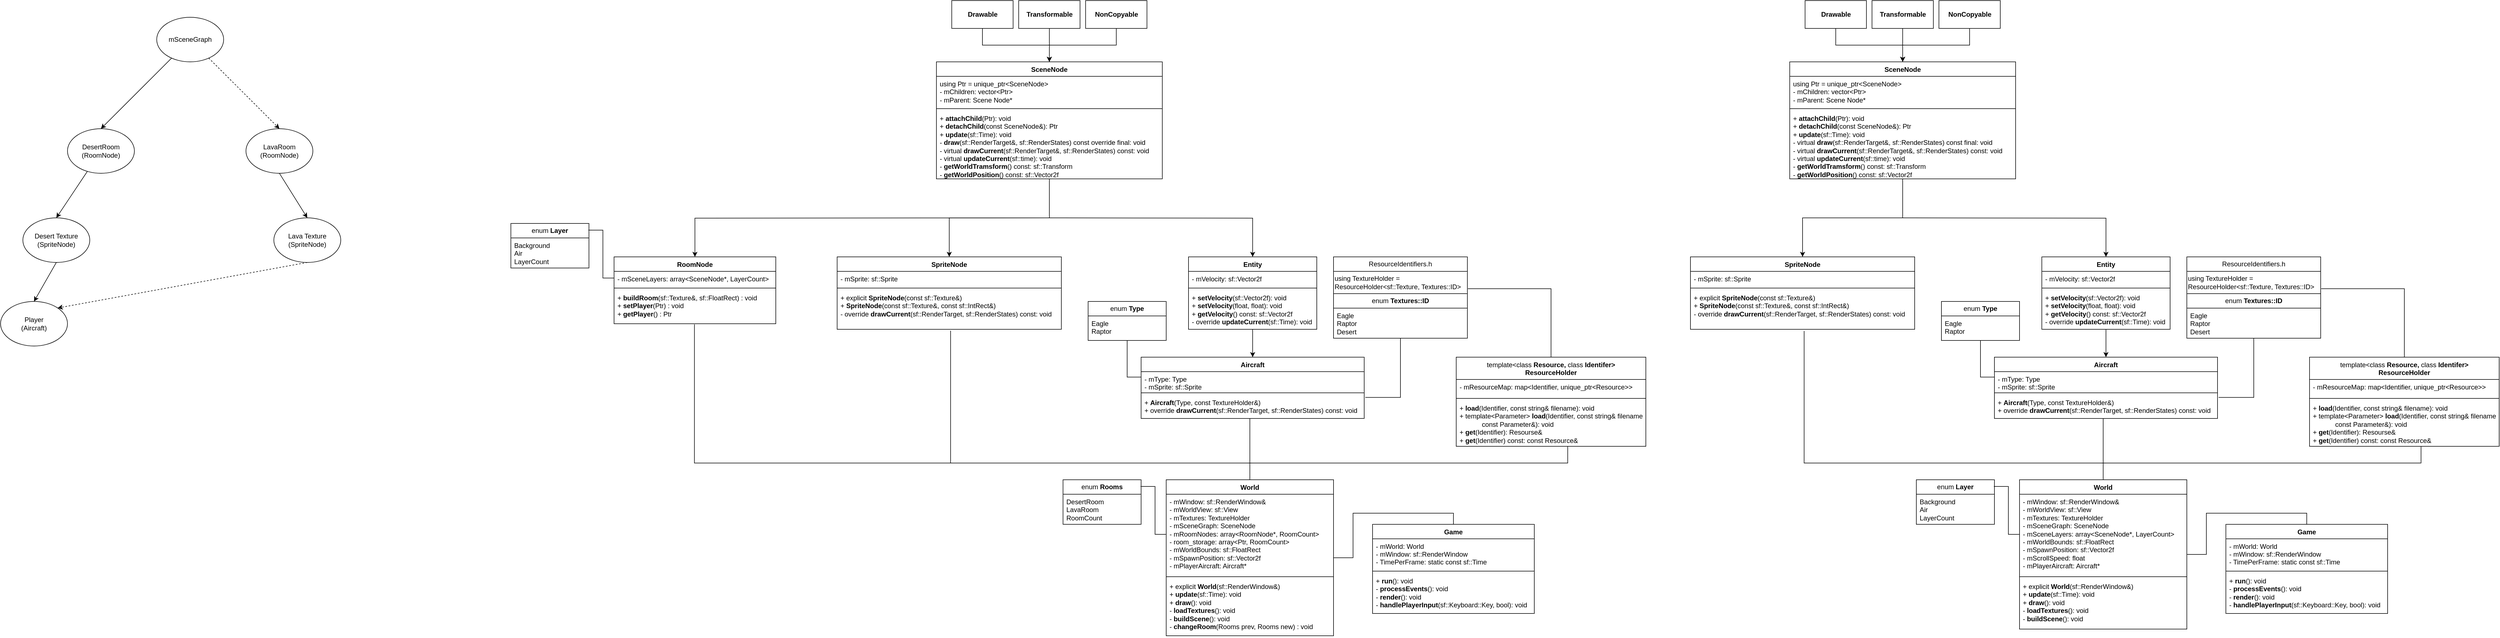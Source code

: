 <mxfile version="21.3.0" type="device">
  <diagram id="C5RBs43oDa-KdzZeNtuy" name="Page-1">
    <mxGraphModel dx="4555" dy="688" grid="1" gridSize="10" guides="1" tooltips="1" connect="1" arrows="1" fold="1" page="1" pageScale="1" pageWidth="827" pageHeight="1169" math="0" shadow="0">
      <root>
        <mxCell id="WIyWlLk6GJQsqaUBKTNV-0" />
        <mxCell id="WIyWlLk6GJQsqaUBKTNV-1" parent="WIyWlLk6GJQsqaUBKTNV-0" />
        <mxCell id="zkfFHV4jXpPFQw0GAbJ--0" value="Game" style="swimlane;fontStyle=1;align=center;verticalAlign=top;childLayout=stackLayout;horizontal=1;startSize=26;horizontalStack=0;resizeParent=1;resizeLast=0;collapsible=1;marginBottom=0;rounded=0;shadow=0;strokeWidth=1;" parent="WIyWlLk6GJQsqaUBKTNV-1" vertex="1">
          <mxGeometry x="790" y="950" width="290" height="160" as="geometry">
            <mxRectangle x="230" y="140" width="160" height="26" as="alternateBounds" />
          </mxGeometry>
        </mxCell>
        <mxCell id="zkfFHV4jXpPFQw0GAbJ--1" value="- mWorld: World&#xa;- mWindow: sf::RenderWindow&#xa;- TimePerFrame: static const sf::Time" style="text;align=left;verticalAlign=top;spacingLeft=4;spacingRight=4;overflow=hidden;rotatable=0;points=[[0,0.5],[1,0.5]];portConstraint=eastwest;" parent="zkfFHV4jXpPFQw0GAbJ--0" vertex="1">
          <mxGeometry y="26" width="290" height="54" as="geometry" />
        </mxCell>
        <mxCell id="zkfFHV4jXpPFQw0GAbJ--4" value="" style="line;html=1;strokeWidth=1;align=left;verticalAlign=middle;spacingTop=-1;spacingLeft=3;spacingRight=3;rotatable=0;labelPosition=right;points=[];portConstraint=eastwest;" parent="zkfFHV4jXpPFQw0GAbJ--0" vertex="1">
          <mxGeometry y="80" width="290" height="8" as="geometry" />
        </mxCell>
        <mxCell id="kBqu7igjsJm5EsjZnPIc-30" value="+ &lt;b&gt;run&lt;/b&gt;(): void&lt;br&gt;- &lt;b&gt;processEvents&lt;/b&gt;(): void&lt;br&gt;- &lt;b&gt;render&lt;/b&gt;(): void&lt;br&gt;- &lt;b&gt;handlePlayerInput&lt;/b&gt;(sf::Keyboard::Key, bool): void" style="text;align=left;verticalAlign=top;spacingLeft=4;spacingRight=4;overflow=hidden;rotatable=0;points=[[0,0.5],[1,0.5]];portConstraint=eastwest;fontStyle=0;whiteSpace=wrap;html=1;" parent="zkfFHV4jXpPFQw0GAbJ--0" vertex="1">
          <mxGeometry y="88" width="290" height="72" as="geometry" />
        </mxCell>
        <mxCell id="kBqu7igjsJm5EsjZnPIc-31" style="edgeStyle=orthogonalEdgeStyle;rounded=0;orthogonalLoop=1;jettySize=auto;html=1;entryX=0.5;entryY=0;entryDx=0;entryDy=0;endArrow=none;endFill=0;" parent="WIyWlLk6GJQsqaUBKTNV-1" source="TaPDNZF319cpXoHS3bE2-1" target="zkfFHV4jXpPFQw0GAbJ--0" edge="1">
          <mxGeometry relative="1" as="geometry" />
        </mxCell>
        <mxCell id="TaPDNZF319cpXoHS3bE2-1" value="World" style="swimlane;fontStyle=1;align=center;verticalAlign=top;childLayout=stackLayout;horizontal=1;startSize=26;horizontalStack=0;resizeParent=1;resizeParentMax=0;resizeLast=0;collapsible=1;marginBottom=0;whiteSpace=wrap;html=1;" parent="WIyWlLk6GJQsqaUBKTNV-1" vertex="1">
          <mxGeometry x="420" y="870" width="300" height="268" as="geometry" />
        </mxCell>
        <mxCell id="TaPDNZF319cpXoHS3bE2-2" value="- mWindow: sf::RenderWindow&amp;amp;&lt;br&gt;- mWorldView: sf::View&lt;br&gt;- mTextures: TextureHolder&lt;br&gt;- mSceneGraph: SceneNode&lt;br&gt;- mSceneLayers: array&amp;lt;SceneNode*, LayerCount&amp;gt;&lt;br&gt;- mWorldBounds: sf::FloatRect&lt;br&gt;- mSpawnPosition: sf::Vector2f&lt;br&gt;- mScrollSpeed: float&lt;br&gt;- mPlayerAircraft: Aircraft*" style="text;strokeColor=none;fillColor=none;align=left;verticalAlign=top;spacingLeft=4;spacingRight=4;overflow=hidden;rotatable=0;points=[[0,0.5],[1,0.5]];portConstraint=eastwest;whiteSpace=wrap;html=1;" parent="TaPDNZF319cpXoHS3bE2-1" vertex="1">
          <mxGeometry y="26" width="300" height="144" as="geometry" />
        </mxCell>
        <mxCell id="TaPDNZF319cpXoHS3bE2-3" value="" style="line;strokeWidth=1;fillColor=none;align=left;verticalAlign=middle;spacingTop=-1;spacingLeft=3;spacingRight=3;rotatable=0;labelPosition=right;points=[];portConstraint=eastwest;strokeColor=inherit;" parent="TaPDNZF319cpXoHS3bE2-1" vertex="1">
          <mxGeometry y="170" width="300" height="8" as="geometry" />
        </mxCell>
        <mxCell id="kBqu7igjsJm5EsjZnPIc-18" value="+ explicit&lt;b&gt; World&lt;/b&gt;(sf::RenderWindow&amp;amp;)&lt;br&gt;+ &lt;b&gt;update&lt;/b&gt;(sf::Time): void&lt;br&gt;+ &lt;b&gt;draw&lt;/b&gt;(): void&lt;br&gt;- &lt;b&gt;loadTextures&lt;/b&gt;(): void&lt;br&gt;- &lt;b&gt;buildScene&lt;/b&gt;(): void&lt;br&gt;" style="text;strokeColor=none;fillColor=none;align=left;verticalAlign=top;spacingLeft=4;spacingRight=4;overflow=hidden;rotatable=0;points=[[0,0.5],[1,0.5]];portConstraint=eastwest;whiteSpace=wrap;html=1;" parent="TaPDNZF319cpXoHS3bE2-1" vertex="1">
          <mxGeometry y="178" width="300" height="90" as="geometry" />
        </mxCell>
        <mxCell id="kBqu7igjsJm5EsjZnPIc-15" style="edgeStyle=orthogonalEdgeStyle;rounded=0;orthogonalLoop=1;jettySize=auto;html=1;" parent="WIyWlLk6GJQsqaUBKTNV-1" source="TaPDNZF319cpXoHS3bE2-6" target="kBqu7igjsJm5EsjZnPIc-11" edge="1">
          <mxGeometry relative="1" as="geometry" />
        </mxCell>
        <mxCell id="kBqu7igjsJm5EsjZnPIc-24" style="edgeStyle=orthogonalEdgeStyle;rounded=0;orthogonalLoop=1;jettySize=auto;html=1;entryX=0.5;entryY=0;entryDx=0;entryDy=0;" parent="WIyWlLk6GJQsqaUBKTNV-1" target="TaPDNZF319cpXoHS3bE2-19" edge="1">
          <mxGeometry relative="1" as="geometry">
            <mxPoint x="211" y="400" as="sourcePoint" />
          </mxGeometry>
        </mxCell>
        <mxCell id="TaPDNZF319cpXoHS3bE2-6" value="SceneNode" style="swimlane;fontStyle=1;align=center;verticalAlign=top;childLayout=stackLayout;horizontal=1;startSize=26;horizontalStack=0;resizeParent=1;resizeParentMax=0;resizeLast=0;collapsible=1;marginBottom=0;whiteSpace=wrap;html=1;" parent="WIyWlLk6GJQsqaUBKTNV-1" vertex="1">
          <mxGeometry x="8" y="120" width="405" height="210" as="geometry" />
        </mxCell>
        <mxCell id="TaPDNZF319cpXoHS3bE2-7" value="using Ptr = unique_ptr&amp;lt;SceneNode&amp;gt;&lt;br&gt;- mChildren: vector&amp;lt;Ptr&amp;gt;&lt;br&gt;- mParent: Scene Node*" style="text;strokeColor=none;fillColor=none;align=left;verticalAlign=top;spacingLeft=4;spacingRight=4;overflow=hidden;rotatable=0;points=[[0,0.5],[1,0.5]];portConstraint=eastwest;whiteSpace=wrap;html=1;" parent="TaPDNZF319cpXoHS3bE2-6" vertex="1">
          <mxGeometry y="26" width="405" height="54" as="geometry" />
        </mxCell>
        <mxCell id="TaPDNZF319cpXoHS3bE2-8" value="" style="line;strokeWidth=1;fillColor=none;align=left;verticalAlign=middle;spacingTop=-1;spacingLeft=3;spacingRight=3;rotatable=0;labelPosition=right;points=[];portConstraint=eastwest;strokeColor=inherit;" parent="TaPDNZF319cpXoHS3bE2-6" vertex="1">
          <mxGeometry y="80" width="405" height="8" as="geometry" />
        </mxCell>
        <mxCell id="TaPDNZF319cpXoHS3bE2-9" value="+ &lt;b&gt;attachChild&lt;/b&gt;(Ptr): void&lt;br&gt;+ &lt;b&gt;detachChild&lt;/b&gt;(const SceneNode&amp;amp;): Ptr&lt;br&gt;+ &lt;b&gt;update&lt;/b&gt;(sf::Time): void&lt;br&gt;- virtual &lt;b&gt;draw&lt;/b&gt;(sf::RenderTarget&amp;amp;, sf::RenderStates) const final: void&lt;br&gt;- virtual &lt;b&gt;drawCurrent&lt;/b&gt;(sf::RenderTarget&amp;amp;, sf::RenderStates) const: void&lt;br&gt;- virtual &lt;b&gt;updateCurrent&lt;/b&gt;(sf::time): void&lt;br&gt;- &lt;b&gt;getWorldTramsform&lt;/b&gt;() const: sf::Transform&lt;br&gt;- &lt;b&gt;getWorldPosition&lt;/b&gt;() const: sf::Vector2f" style="text;strokeColor=none;fillColor=none;align=left;verticalAlign=top;spacingLeft=4;spacingRight=4;overflow=hidden;rotatable=0;points=[[0,0.5],[1,0.5]];portConstraint=eastwest;whiteSpace=wrap;html=1;" parent="TaPDNZF319cpXoHS3bE2-6" vertex="1">
          <mxGeometry y="88" width="405" height="122" as="geometry" />
        </mxCell>
        <mxCell id="TaPDNZF319cpXoHS3bE2-14" style="edgeStyle=orthogonalEdgeStyle;rounded=0;orthogonalLoop=1;jettySize=auto;html=1;entryX=0.5;entryY=0;entryDx=0;entryDy=0;" parent="WIyWlLk6GJQsqaUBKTNV-1" source="TaPDNZF319cpXoHS3bE2-10" target="TaPDNZF319cpXoHS3bE2-6" edge="1">
          <mxGeometry relative="1" as="geometry" />
        </mxCell>
        <mxCell id="TaPDNZF319cpXoHS3bE2-10" value="&lt;b&gt;Drawable&lt;/b&gt;" style="html=1;whiteSpace=wrap;" parent="WIyWlLk6GJQsqaUBKTNV-1" vertex="1">
          <mxGeometry x="35.5" y="10" width="110" height="50" as="geometry" />
        </mxCell>
        <mxCell id="TaPDNZF319cpXoHS3bE2-16" style="edgeStyle=orthogonalEdgeStyle;rounded=0;orthogonalLoop=1;jettySize=auto;html=1;" parent="WIyWlLk6GJQsqaUBKTNV-1" source="TaPDNZF319cpXoHS3bE2-11" target="TaPDNZF319cpXoHS3bE2-6" edge="1">
          <mxGeometry relative="1" as="geometry" />
        </mxCell>
        <mxCell id="TaPDNZF319cpXoHS3bE2-11" value="&lt;b&gt;NonCopyable&lt;/b&gt;" style="html=1;whiteSpace=wrap;" parent="WIyWlLk6GJQsqaUBKTNV-1" vertex="1">
          <mxGeometry x="275.5" y="10" width="110" height="50" as="geometry" />
        </mxCell>
        <mxCell id="TaPDNZF319cpXoHS3bE2-15" style="edgeStyle=orthogonalEdgeStyle;rounded=0;orthogonalLoop=1;jettySize=auto;html=1;entryX=0.5;entryY=0;entryDx=0;entryDy=0;" parent="WIyWlLk6GJQsqaUBKTNV-1" source="TaPDNZF319cpXoHS3bE2-12" target="TaPDNZF319cpXoHS3bE2-6" edge="1">
          <mxGeometry relative="1" as="geometry">
            <mxPoint x="225.5" y="120" as="targetPoint" />
            <Array as="points" />
          </mxGeometry>
        </mxCell>
        <mxCell id="TaPDNZF319cpXoHS3bE2-12" value="&lt;b&gt;Transformable&lt;/b&gt;" style="html=1;whiteSpace=wrap;" parent="WIyWlLk6GJQsqaUBKTNV-1" vertex="1">
          <mxGeometry x="155.5" y="10" width="110" height="50" as="geometry" />
        </mxCell>
        <mxCell id="TaPDNZF319cpXoHS3bE2-33" style="edgeStyle=orthogonalEdgeStyle;rounded=0;orthogonalLoop=1;jettySize=auto;html=1;entryX=0.5;entryY=0;entryDx=0;entryDy=0;" parent="WIyWlLk6GJQsqaUBKTNV-1" source="TaPDNZF319cpXoHS3bE2-19" target="TaPDNZF319cpXoHS3bE2-24" edge="1">
          <mxGeometry relative="1" as="geometry" />
        </mxCell>
        <mxCell id="TaPDNZF319cpXoHS3bE2-19" value="Entity" style="swimlane;fontStyle=1;align=center;verticalAlign=top;childLayout=stackLayout;horizontal=1;startSize=26;horizontalStack=0;resizeParent=1;resizeParentMax=0;resizeLast=0;collapsible=1;marginBottom=0;whiteSpace=wrap;html=1;" parent="WIyWlLk6GJQsqaUBKTNV-1" vertex="1">
          <mxGeometry x="460" y="470" width="230" height="130" as="geometry" />
        </mxCell>
        <mxCell id="TaPDNZF319cpXoHS3bE2-20" value="- mVelocity: sf::Vector2f" style="text;strokeColor=none;fillColor=none;align=left;verticalAlign=top;spacingLeft=4;spacingRight=4;overflow=hidden;rotatable=0;points=[[0,0.5],[1,0.5]];portConstraint=eastwest;whiteSpace=wrap;html=1;" parent="TaPDNZF319cpXoHS3bE2-19" vertex="1">
          <mxGeometry y="26" width="230" height="26" as="geometry" />
        </mxCell>
        <mxCell id="TaPDNZF319cpXoHS3bE2-21" value="" style="line;strokeWidth=1;fillColor=none;align=left;verticalAlign=middle;spacingTop=-1;spacingLeft=3;spacingRight=3;rotatable=0;labelPosition=right;points=[];portConstraint=eastwest;strokeColor=inherit;" parent="TaPDNZF319cpXoHS3bE2-19" vertex="1">
          <mxGeometry y="52" width="230" height="8" as="geometry" />
        </mxCell>
        <mxCell id="TaPDNZF319cpXoHS3bE2-22" value="+ &lt;b&gt;setVelocity&lt;/b&gt;(sf::Vector2f): void&lt;br&gt;+ &lt;b&gt;setVelocity&lt;/b&gt;(float, float): void&lt;br&gt;+ &lt;b&gt;getVelocity&lt;/b&gt;() const: sf::Vector2f&lt;br&gt;- override &lt;b&gt;updateCurrent&lt;/b&gt;(sf::Time): void" style="text;strokeColor=none;fillColor=none;align=left;verticalAlign=top;spacingLeft=4;spacingRight=4;overflow=hidden;rotatable=0;points=[[0,0.5],[1,0.5]];portConstraint=eastwest;whiteSpace=wrap;html=1;" parent="TaPDNZF319cpXoHS3bE2-19" vertex="1">
          <mxGeometry y="60" width="230" height="70" as="geometry" />
        </mxCell>
        <mxCell id="kBqu7igjsJm5EsjZnPIc-25" style="edgeStyle=orthogonalEdgeStyle;rounded=0;orthogonalLoop=1;jettySize=auto;html=1;entryX=0.5;entryY=0;entryDx=0;entryDy=0;endArrow=none;endFill=0;" parent="WIyWlLk6GJQsqaUBKTNV-1" source="TaPDNZF319cpXoHS3bE2-24" target="TaPDNZF319cpXoHS3bE2-1" edge="1">
          <mxGeometry relative="1" as="geometry">
            <Array as="points">
              <mxPoint x="570" y="790" />
              <mxPoint x="570" y="790" />
            </Array>
          </mxGeometry>
        </mxCell>
        <mxCell id="TaPDNZF319cpXoHS3bE2-24" value="Aircraft" style="swimlane;fontStyle=1;align=center;verticalAlign=top;childLayout=stackLayout;horizontal=1;startSize=26;horizontalStack=0;resizeParent=1;resizeParentMax=0;resizeLast=0;collapsible=1;marginBottom=0;whiteSpace=wrap;html=1;" parent="WIyWlLk6GJQsqaUBKTNV-1" vertex="1">
          <mxGeometry x="375" y="650" width="400" height="110" as="geometry" />
        </mxCell>
        <mxCell id="TaPDNZF319cpXoHS3bE2-25" value="- mType: Type&lt;br&gt;- mSprite: sf::Sprite" style="text;strokeColor=none;fillColor=none;align=left;verticalAlign=top;spacingLeft=4;spacingRight=4;overflow=hidden;rotatable=0;points=[[0,0.5],[1,0.5]];portConstraint=eastwest;whiteSpace=wrap;html=1;" parent="TaPDNZF319cpXoHS3bE2-24" vertex="1">
          <mxGeometry y="26" width="400" height="34" as="geometry" />
        </mxCell>
        <mxCell id="TaPDNZF319cpXoHS3bE2-26" value="" style="line;strokeWidth=1;fillColor=none;align=left;verticalAlign=middle;spacingTop=-1;spacingLeft=3;spacingRight=3;rotatable=0;labelPosition=right;points=[];portConstraint=eastwest;strokeColor=inherit;" parent="TaPDNZF319cpXoHS3bE2-24" vertex="1">
          <mxGeometry y="60" width="400" height="8" as="geometry" />
        </mxCell>
        <mxCell id="TaPDNZF319cpXoHS3bE2-27" value="+ &lt;b&gt;Aircraft&lt;/b&gt;(Type, const TextureHolder&amp;amp;)&lt;br&gt;+ override &lt;b&gt;drawCurrent&lt;/b&gt;(sf::RenderTarget, sf::RenderStates) const: void" style="text;strokeColor=none;fillColor=none;align=left;verticalAlign=top;spacingLeft=4;spacingRight=4;overflow=hidden;rotatable=0;points=[[0,0.5],[1,0.5]];portConstraint=eastwest;whiteSpace=wrap;html=1;" parent="TaPDNZF319cpXoHS3bE2-24" vertex="1">
          <mxGeometry y="68" width="400" height="42" as="geometry" />
        </mxCell>
        <mxCell id="TaPDNZF319cpXoHS3bE2-32" style="edgeStyle=orthogonalEdgeStyle;rounded=0;orthogonalLoop=1;jettySize=auto;html=1;endArrow=none;endFill=0;entryX=-0.001;entryY=0.286;entryDx=0;entryDy=0;entryPerimeter=0;" parent="WIyWlLk6GJQsqaUBKTNV-1" source="TaPDNZF319cpXoHS3bE2-28" target="TaPDNZF319cpXoHS3bE2-25" edge="1">
          <mxGeometry relative="1" as="geometry">
            <mxPoint x="609" y="454" as="targetPoint" />
          </mxGeometry>
        </mxCell>
        <mxCell id="TaPDNZF319cpXoHS3bE2-28" value="enum &lt;b&gt;Type&lt;/b&gt;" style="swimlane;fontStyle=0;childLayout=stackLayout;horizontal=1;startSize=26;fillColor=none;horizontalStack=0;resizeParent=1;resizeParentMax=0;resizeLast=0;collapsible=1;marginBottom=0;whiteSpace=wrap;html=1;" parent="WIyWlLk6GJQsqaUBKTNV-1" vertex="1">
          <mxGeometry x="280" y="550" width="140" height="70" as="geometry" />
        </mxCell>
        <mxCell id="TaPDNZF319cpXoHS3bE2-29" value="Eagle&lt;br&gt;Raptor" style="text;strokeColor=none;fillColor=none;align=left;verticalAlign=top;spacingLeft=4;spacingRight=4;overflow=hidden;rotatable=0;points=[[0,0.5],[1,0.5]];portConstraint=eastwest;whiteSpace=wrap;html=1;" parent="TaPDNZF319cpXoHS3bE2-28" vertex="1">
          <mxGeometry y="26" width="140" height="44" as="geometry" />
        </mxCell>
        <mxCell id="kBqu7igjsJm5EsjZnPIc-9" style="edgeStyle=orthogonalEdgeStyle;rounded=0;orthogonalLoop=1;jettySize=auto;html=1;entryX=1.004;entryY=0.778;entryDx=0;entryDy=0;entryPerimeter=0;endArrow=none;endFill=0;exitX=0.5;exitY=0;exitDx=0;exitDy=0;" parent="WIyWlLk6GJQsqaUBKTNV-1" source="C1zI4-NL4ajHAc3gWiSW-0" target="kBqu7igjsJm5EsjZnPIc-8" edge="1">
          <mxGeometry relative="1" as="geometry" />
        </mxCell>
        <mxCell id="kBqu7igjsJm5EsjZnPIc-26" style="edgeStyle=orthogonalEdgeStyle;rounded=0;orthogonalLoop=1;jettySize=auto;html=1;entryX=0.5;entryY=0;entryDx=0;entryDy=0;endArrow=none;endFill=0;exitX=0.588;exitY=1;exitDx=0;exitDy=0;exitPerimeter=0;" parent="WIyWlLk6GJQsqaUBKTNV-1" source="C1zI4-NL4ajHAc3gWiSW-3" target="TaPDNZF319cpXoHS3bE2-1" edge="1">
          <mxGeometry relative="1" as="geometry" />
        </mxCell>
        <mxCell id="C1zI4-NL4ajHAc3gWiSW-0" value="&lt;span style=&quot;font-weight: normal;&quot;&gt;template&amp;lt;class&lt;/span&gt; Resource, &lt;span style=&quot;font-weight: normal;&quot;&gt;class&lt;/span&gt; Identifer&amp;gt;&lt;br&gt;ResourceHolder" style="swimlane;fontStyle=1;align=center;verticalAlign=top;childLayout=stackLayout;horizontal=1;startSize=40;horizontalStack=0;resizeParent=1;resizeParentMax=0;resizeLast=0;collapsible=1;marginBottom=0;whiteSpace=wrap;html=1;" parent="WIyWlLk6GJQsqaUBKTNV-1" vertex="1">
          <mxGeometry x="940" y="650" width="340" height="160" as="geometry">
            <mxRectangle x="1010" y="20" width="280" height="40" as="alternateBounds" />
          </mxGeometry>
        </mxCell>
        <mxCell id="C1zI4-NL4ajHAc3gWiSW-1" value="- mResourceMap: map&amp;lt;Identifier, unique_ptr&amp;lt;Resource&amp;gt;&amp;gt;" style="text;strokeColor=none;fillColor=none;align=left;verticalAlign=top;spacingLeft=4;spacingRight=4;overflow=hidden;rotatable=0;points=[[0,0.5],[1,0.5]];portConstraint=eastwest;whiteSpace=wrap;html=1;" parent="C1zI4-NL4ajHAc3gWiSW-0" vertex="1">
          <mxGeometry y="40" width="340" height="30" as="geometry" />
        </mxCell>
        <mxCell id="C1zI4-NL4ajHAc3gWiSW-2" value="" style="line;strokeWidth=1;fillColor=none;align=left;verticalAlign=middle;spacingTop=-1;spacingLeft=3;spacingRight=3;rotatable=0;labelPosition=right;points=[];portConstraint=eastwest;strokeColor=inherit;" parent="C1zI4-NL4ajHAc3gWiSW-0" vertex="1">
          <mxGeometry y="70" width="340" height="8" as="geometry" />
        </mxCell>
        <mxCell id="C1zI4-NL4ajHAc3gWiSW-3" value="+ &lt;b&gt;load&lt;/b&gt;(Identifier, const string&amp;amp; filename): void&lt;br&gt;+ template&amp;lt;&lt;span style=&quot;border-color: var(--border-color);&quot;&gt;Parameter&lt;/span&gt;&amp;gt;&amp;nbsp;&lt;b&gt;load&lt;/b&gt;(Identifier, const string&amp;amp; filename&lt;br&gt;&lt;span style=&quot;white-space: pre;&quot;&gt; &lt;/span&gt;&lt;span style=&quot;white-space: pre;&quot;&gt; &lt;/span&gt;&lt;span style=&quot;white-space: pre;&quot;&gt; &lt;/span&gt;&lt;span style=&quot;white-space: pre;&quot;&gt; &lt;/span&gt;&lt;span style=&quot;white-space: pre;&quot;&gt; &lt;/span&gt;&amp;nbsp; &amp;nbsp; &amp;nbsp; &amp;nbsp;const Parameter&amp;amp;): void&lt;br&gt;+ &lt;b&gt;get&lt;/b&gt;(Identifier): Resourse&amp;amp;&lt;br&gt;+ &lt;b&gt;get&lt;/b&gt;(Identifier) const: const Resource&amp;amp;" style="text;strokeColor=none;fillColor=none;align=left;verticalAlign=top;spacingLeft=4;spacingRight=4;overflow=hidden;rotatable=0;points=[[0,0.5],[1,0.5]];portConstraint=eastwest;whiteSpace=wrap;html=1;" parent="C1zI4-NL4ajHAc3gWiSW-0" vertex="1">
          <mxGeometry y="78" width="340" height="82" as="geometry" />
        </mxCell>
        <mxCell id="kBqu7igjsJm5EsjZnPIc-10" style="edgeStyle=orthogonalEdgeStyle;rounded=0;orthogonalLoop=1;jettySize=auto;html=1;entryX=1.005;entryY=0.102;entryDx=0;entryDy=0;entryPerimeter=0;endArrow=none;endFill=0;" parent="WIyWlLk6GJQsqaUBKTNV-1" source="kBqu7igjsJm5EsjZnPIc-4" target="TaPDNZF319cpXoHS3bE2-27" edge="1">
          <mxGeometry relative="1" as="geometry" />
        </mxCell>
        <mxCell id="kBqu7igjsJm5EsjZnPIc-4" value="ResourceIdentifiers.h" style="swimlane;fontStyle=0;childLayout=stackLayout;horizontal=1;startSize=26;fillColor=none;horizontalStack=0;resizeParent=1;resizeParentMax=0;resizeLast=0;collapsible=1;marginBottom=0;whiteSpace=wrap;html=1;" parent="WIyWlLk6GJQsqaUBKTNV-1" vertex="1">
          <mxGeometry x="720" y="470" width="240" height="146" as="geometry" />
        </mxCell>
        <mxCell id="kBqu7igjsJm5EsjZnPIc-8" value="&lt;div style=&quot;&quot;&gt;&lt;span style=&quot;background-color: initial;&quot;&gt;using TextureHolder =&lt;/span&gt;&lt;/div&gt;ResourceHolder&amp;lt;sf::Texture, Textures::ID&amp;gt;" style="text;html=1;align=left;verticalAlign=middle;resizable=0;points=[];autosize=1;strokeColor=none;fillColor=none;" parent="kBqu7igjsJm5EsjZnPIc-4" vertex="1">
          <mxGeometry y="26" width="240" height="40" as="geometry" />
        </mxCell>
        <mxCell id="kBqu7igjsJm5EsjZnPIc-0" value="enum &lt;b&gt;Textures::ID&lt;/b&gt;" style="swimlane;fontStyle=0;childLayout=stackLayout;horizontal=1;startSize=26;fillColor=none;horizontalStack=0;resizeParent=1;resizeParentMax=0;resizeLast=0;collapsible=1;marginBottom=0;whiteSpace=wrap;html=1;" parent="kBqu7igjsJm5EsjZnPIc-4" vertex="1">
          <mxGeometry y="66" width="240" height="80" as="geometry" />
        </mxCell>
        <mxCell id="kBqu7igjsJm5EsjZnPIc-2" value="Eagle&lt;br&gt;Raptor&lt;br&gt;Desert" style="text;strokeColor=none;fillColor=none;align=left;verticalAlign=top;spacingLeft=4;spacingRight=4;overflow=hidden;rotatable=0;points=[[0,0.5],[1,0.5]];portConstraint=eastwest;whiteSpace=wrap;html=1;" parent="kBqu7igjsJm5EsjZnPIc-0" vertex="1">
          <mxGeometry y="26" width="240" height="54" as="geometry" />
        </mxCell>
        <mxCell id="kBqu7igjsJm5EsjZnPIc-27" style="edgeStyle=orthogonalEdgeStyle;rounded=0;orthogonalLoop=1;jettySize=auto;html=1;exitX=0.507;exitY=1.043;exitDx=0;exitDy=0;exitPerimeter=0;endArrow=none;endFill=0;" parent="WIyWlLk6GJQsqaUBKTNV-1" source="kBqu7igjsJm5EsjZnPIc-14" edge="1">
          <mxGeometry relative="1" as="geometry">
            <mxPoint x="570" y="870" as="targetPoint" />
            <Array as="points">
              <mxPoint x="34" y="840" />
              <mxPoint x="570" y="840" />
            </Array>
          </mxGeometry>
        </mxCell>
        <mxCell id="kBqu7igjsJm5EsjZnPIc-11" value="SpriteNode" style="swimlane;fontStyle=1;align=center;verticalAlign=top;childLayout=stackLayout;horizontal=1;startSize=26;horizontalStack=0;resizeParent=1;resizeParentMax=0;resizeLast=0;collapsible=1;marginBottom=0;whiteSpace=wrap;html=1;" parent="WIyWlLk6GJQsqaUBKTNV-1" vertex="1">
          <mxGeometry x="-170" y="470" width="402" height="130" as="geometry" />
        </mxCell>
        <mxCell id="kBqu7igjsJm5EsjZnPIc-12" value="- mSprite: sf::Sprite" style="text;strokeColor=none;fillColor=none;align=left;verticalAlign=top;spacingLeft=4;spacingRight=4;overflow=hidden;rotatable=0;points=[[0,0.5],[1,0.5]];portConstraint=eastwest;whiteSpace=wrap;html=1;" parent="kBqu7igjsJm5EsjZnPIc-11" vertex="1">
          <mxGeometry y="26" width="402" height="26" as="geometry" />
        </mxCell>
        <mxCell id="kBqu7igjsJm5EsjZnPIc-13" value="" style="line;strokeWidth=1;fillColor=none;align=left;verticalAlign=middle;spacingTop=-1;spacingLeft=3;spacingRight=3;rotatable=0;labelPosition=right;points=[];portConstraint=eastwest;strokeColor=inherit;" parent="kBqu7igjsJm5EsjZnPIc-11" vertex="1">
          <mxGeometry y="52" width="402" height="8" as="geometry" />
        </mxCell>
        <mxCell id="kBqu7igjsJm5EsjZnPIc-14" value="+ explicit&lt;b&gt; SpriteNode&lt;/b&gt;(const sf::Texture&amp;amp;)&lt;br&gt;+ &lt;b&gt;SpriteNode&lt;/b&gt;(const sf::Texture&amp;amp;, const sf::IntRect&amp;amp;)&lt;br&gt;- override &lt;b&gt;drawCurrent&lt;/b&gt;(sf::RenderTarget, sf::RenderStates) const: void" style="text;strokeColor=none;fillColor=none;align=left;verticalAlign=top;spacingLeft=4;spacingRight=4;overflow=hidden;rotatable=0;points=[[0,0.5],[1,0.5]];portConstraint=eastwest;whiteSpace=wrap;html=1;" parent="kBqu7igjsJm5EsjZnPIc-11" vertex="1">
          <mxGeometry y="60" width="402" height="70" as="geometry" />
        </mxCell>
        <mxCell id="kBqu7igjsJm5EsjZnPIc-21" style="edgeStyle=orthogonalEdgeStyle;rounded=0;orthogonalLoop=1;jettySize=auto;html=1;entryX=0;entryY=0.5;entryDx=0;entryDy=0;endArrow=none;endFill=0;exitX=0.993;exitY=0.15;exitDx=0;exitDy=0;exitPerimeter=0;" parent="WIyWlLk6GJQsqaUBKTNV-1" source="kBqu7igjsJm5EsjZnPIc-19" target="TaPDNZF319cpXoHS3bE2-2" edge="1">
          <mxGeometry relative="1" as="geometry">
            <mxPoint x="380" y="910" as="sourcePoint" />
            <Array as="points">
              <mxPoint x="400" y="882" />
              <mxPoint x="400" y="968" />
            </Array>
          </mxGeometry>
        </mxCell>
        <mxCell id="kBqu7igjsJm5EsjZnPIc-19" value="enum &lt;b&gt;Layer&lt;/b&gt;" style="swimlane;fontStyle=0;childLayout=stackLayout;horizontal=1;startSize=26;fillColor=none;horizontalStack=0;resizeParent=1;resizeParentMax=0;resizeLast=0;collapsible=1;marginBottom=0;whiteSpace=wrap;html=1;" parent="WIyWlLk6GJQsqaUBKTNV-1" vertex="1">
          <mxGeometry x="235" y="870" width="140" height="80" as="geometry" />
        </mxCell>
        <mxCell id="kBqu7igjsJm5EsjZnPIc-20" value="Background&lt;br&gt;Air&lt;br&gt;LayerCount" style="text;strokeColor=none;fillColor=none;align=left;verticalAlign=top;spacingLeft=4;spacingRight=4;overflow=hidden;rotatable=0;points=[[0,0.5],[1,0.5]];portConstraint=eastwest;whiteSpace=wrap;html=1;" parent="kBqu7igjsJm5EsjZnPIc-19" vertex="1">
          <mxGeometry y="26" width="140" height="54" as="geometry" />
        </mxCell>
        <mxCell id="WNt9tTBzEYhnYvB0Ojxt-0" value="Game" style="swimlane;fontStyle=1;align=center;verticalAlign=top;childLayout=stackLayout;horizontal=1;startSize=26;horizontalStack=0;resizeParent=1;resizeLast=0;collapsible=1;marginBottom=0;rounded=0;shadow=0;strokeWidth=1;" parent="WIyWlLk6GJQsqaUBKTNV-1" vertex="1">
          <mxGeometry x="-740" y="950" width="290" height="160" as="geometry">
            <mxRectangle x="230" y="140" width="160" height="26" as="alternateBounds" />
          </mxGeometry>
        </mxCell>
        <mxCell id="WNt9tTBzEYhnYvB0Ojxt-1" value="- mWorld: World&#xa;- mWindow: sf::RenderWindow&#xa;- TimePerFrame: static const sf::Time" style="text;align=left;verticalAlign=top;spacingLeft=4;spacingRight=4;overflow=hidden;rotatable=0;points=[[0,0.5],[1,0.5]];portConstraint=eastwest;" parent="WNt9tTBzEYhnYvB0Ojxt-0" vertex="1">
          <mxGeometry y="26" width="290" height="54" as="geometry" />
        </mxCell>
        <mxCell id="WNt9tTBzEYhnYvB0Ojxt-2" value="" style="line;html=1;strokeWidth=1;align=left;verticalAlign=middle;spacingTop=-1;spacingLeft=3;spacingRight=3;rotatable=0;labelPosition=right;points=[];portConstraint=eastwest;" parent="WNt9tTBzEYhnYvB0Ojxt-0" vertex="1">
          <mxGeometry y="80" width="290" height="8" as="geometry" />
        </mxCell>
        <mxCell id="WNt9tTBzEYhnYvB0Ojxt-3" value="+ &lt;b&gt;run&lt;/b&gt;(): void&lt;br&gt;- &lt;b&gt;processEvents&lt;/b&gt;(): void&lt;br&gt;- &lt;b&gt;render&lt;/b&gt;(): void&lt;br&gt;- &lt;b&gt;handlePlayerInput&lt;/b&gt;(sf::Keyboard::Key, bool): void" style="text;align=left;verticalAlign=top;spacingLeft=4;spacingRight=4;overflow=hidden;rotatable=0;points=[[0,0.5],[1,0.5]];portConstraint=eastwest;fontStyle=0;whiteSpace=wrap;html=1;" parent="WNt9tTBzEYhnYvB0Ojxt-0" vertex="1">
          <mxGeometry y="88" width="290" height="72" as="geometry" />
        </mxCell>
        <mxCell id="WNt9tTBzEYhnYvB0Ojxt-4" style="edgeStyle=orthogonalEdgeStyle;rounded=0;orthogonalLoop=1;jettySize=auto;html=1;entryX=0.5;entryY=0;entryDx=0;entryDy=0;endArrow=none;endFill=0;" parent="WIyWlLk6GJQsqaUBKTNV-1" source="WNt9tTBzEYhnYvB0Ojxt-5" target="WNt9tTBzEYhnYvB0Ojxt-0" edge="1">
          <mxGeometry relative="1" as="geometry" />
        </mxCell>
        <mxCell id="WNt9tTBzEYhnYvB0Ojxt-5" value="World" style="swimlane;fontStyle=1;align=center;verticalAlign=top;childLayout=stackLayout;horizontal=1;startSize=26;horizontalStack=0;resizeParent=1;resizeParentMax=0;resizeLast=0;collapsible=1;marginBottom=0;whiteSpace=wrap;html=1;" parent="WIyWlLk6GJQsqaUBKTNV-1" vertex="1">
          <mxGeometry x="-1110" y="870" width="300" height="280" as="geometry" />
        </mxCell>
        <mxCell id="WNt9tTBzEYhnYvB0Ojxt-6" value="- mWindow: sf::RenderWindow&amp;amp;&lt;br&gt;- mWorldView: sf::View&lt;br&gt;- mTextures: TextureHolder&lt;br&gt;- mSceneGraph: SceneNode&lt;br&gt;- mRoomNodes: array&amp;lt;RoomNode*, RoomCount&amp;gt;&lt;br&gt;- room_storage: array&amp;lt;Ptr, RoomCount&amp;gt;&lt;br&gt;- mWorldBounds: sf::FloatRect&lt;br&gt;- mSpawnPosition: sf::Vector2f&lt;br&gt;- mPlayerAircraft: Aircraft*" style="text;strokeColor=none;fillColor=none;align=left;verticalAlign=top;spacingLeft=4;spacingRight=4;overflow=hidden;rotatable=0;points=[[0,0.5],[1,0.5]];portConstraint=eastwest;whiteSpace=wrap;html=1;" parent="WNt9tTBzEYhnYvB0Ojxt-5" vertex="1">
          <mxGeometry y="26" width="300" height="144" as="geometry" />
        </mxCell>
        <mxCell id="WNt9tTBzEYhnYvB0Ojxt-7" value="" style="line;strokeWidth=1;fillColor=none;align=left;verticalAlign=middle;spacingTop=-1;spacingLeft=3;spacingRight=3;rotatable=0;labelPosition=right;points=[];portConstraint=eastwest;strokeColor=inherit;" parent="WNt9tTBzEYhnYvB0Ojxt-5" vertex="1">
          <mxGeometry y="170" width="300" height="8" as="geometry" />
        </mxCell>
        <mxCell id="WNt9tTBzEYhnYvB0Ojxt-8" value="+ explicit&lt;b&gt; World&lt;/b&gt;(sf::RenderWindow&amp;amp;)&lt;br&gt;+ &lt;b&gt;update&lt;/b&gt;(sf::Time): void&lt;br&gt;+ &lt;b&gt;draw&lt;/b&gt;(): void&lt;br&gt;- &lt;b&gt;loadTextures&lt;/b&gt;(): void&lt;br&gt;- &lt;b&gt;buildScene&lt;/b&gt;(): void&lt;br&gt;-&amp;nbsp;&lt;b&gt;changeRoom&lt;/b&gt;(Rooms prev, Rooms new) : void" style="text;strokeColor=none;fillColor=none;align=left;verticalAlign=top;spacingLeft=4;spacingRight=4;overflow=hidden;rotatable=0;points=[[0,0.5],[1,0.5]];portConstraint=eastwest;whiteSpace=wrap;html=1;" parent="WNt9tTBzEYhnYvB0Ojxt-5" vertex="1">
          <mxGeometry y="178" width="300" height="102" as="geometry" />
        </mxCell>
        <mxCell id="WNt9tTBzEYhnYvB0Ojxt-9" style="edgeStyle=orthogonalEdgeStyle;rounded=0;orthogonalLoop=1;jettySize=auto;html=1;" parent="WIyWlLk6GJQsqaUBKTNV-1" source="WNt9tTBzEYhnYvB0Ojxt-11" target="WNt9tTBzEYhnYvB0Ojxt-46" edge="1">
          <mxGeometry relative="1" as="geometry" />
        </mxCell>
        <mxCell id="WNt9tTBzEYhnYvB0Ojxt-10" style="edgeStyle=orthogonalEdgeStyle;rounded=0;orthogonalLoop=1;jettySize=auto;html=1;entryX=0.5;entryY=0;entryDx=0;entryDy=0;" parent="WIyWlLk6GJQsqaUBKTNV-1" target="WNt9tTBzEYhnYvB0Ojxt-22" edge="1">
          <mxGeometry relative="1" as="geometry">
            <mxPoint x="-1319" y="400" as="sourcePoint" />
          </mxGeometry>
        </mxCell>
        <mxCell id="WNt9tTBzEYhnYvB0Ojxt-11" value="SceneNode" style="swimlane;fontStyle=1;align=center;verticalAlign=top;childLayout=stackLayout;horizontal=1;startSize=26;horizontalStack=0;resizeParent=1;resizeParentMax=0;resizeLast=0;collapsible=1;marginBottom=0;whiteSpace=wrap;html=1;" parent="WIyWlLk6GJQsqaUBKTNV-1" vertex="1">
          <mxGeometry x="-1522" y="120" width="405" height="210" as="geometry" />
        </mxCell>
        <mxCell id="WNt9tTBzEYhnYvB0Ojxt-12" value="using Ptr = unique_ptr&amp;lt;SceneNode&amp;gt;&lt;br&gt;- mChildren: vector&amp;lt;Ptr&amp;gt;&lt;br&gt;- mParent: Scene Node*" style="text;strokeColor=none;fillColor=none;align=left;verticalAlign=top;spacingLeft=4;spacingRight=4;overflow=hidden;rotatable=0;points=[[0,0.5],[1,0.5]];portConstraint=eastwest;whiteSpace=wrap;html=1;" parent="WNt9tTBzEYhnYvB0Ojxt-11" vertex="1">
          <mxGeometry y="26" width="405" height="54" as="geometry" />
        </mxCell>
        <mxCell id="WNt9tTBzEYhnYvB0Ojxt-13" value="" style="line;strokeWidth=1;fillColor=none;align=left;verticalAlign=middle;spacingTop=-1;spacingLeft=3;spacingRight=3;rotatable=0;labelPosition=right;points=[];portConstraint=eastwest;strokeColor=inherit;" parent="WNt9tTBzEYhnYvB0Ojxt-11" vertex="1">
          <mxGeometry y="80" width="405" height="8" as="geometry" />
        </mxCell>
        <mxCell id="WNt9tTBzEYhnYvB0Ojxt-14" value="+ &lt;b&gt;attachChild&lt;/b&gt;(Ptr): void&lt;br&gt;+ &lt;b&gt;detachChild&lt;/b&gt;(const SceneNode&amp;amp;): Ptr&lt;br&gt;+ &lt;b&gt;update&lt;/b&gt;(sf::Time): void&lt;br&gt;- &lt;b&gt;draw&lt;/b&gt;(sf::RenderTarget&amp;amp;, sf::RenderStates) const override final: void&lt;br&gt;- virtual &lt;b&gt;drawCurrent&lt;/b&gt;(sf::RenderTarget&amp;amp;, sf::RenderStates) const: void&lt;br&gt;- virtual &lt;b&gt;updateCurrent&lt;/b&gt;(sf::time): void&lt;br&gt;- &lt;b&gt;getWorldTramsform&lt;/b&gt;() const: sf::Transform&lt;br&gt;- &lt;b&gt;getWorldPosition&lt;/b&gt;() const: sf::Vector2f" style="text;strokeColor=none;fillColor=none;align=left;verticalAlign=top;spacingLeft=4;spacingRight=4;overflow=hidden;rotatable=0;points=[[0,0.5],[1,0.5]];portConstraint=eastwest;whiteSpace=wrap;html=1;" parent="WNt9tTBzEYhnYvB0Ojxt-11" vertex="1">
          <mxGeometry y="88" width="405" height="122" as="geometry" />
        </mxCell>
        <mxCell id="WNt9tTBzEYhnYvB0Ojxt-15" style="edgeStyle=orthogonalEdgeStyle;rounded=0;orthogonalLoop=1;jettySize=auto;html=1;entryX=0.5;entryY=0;entryDx=0;entryDy=0;" parent="WIyWlLk6GJQsqaUBKTNV-1" source="WNt9tTBzEYhnYvB0Ojxt-16" target="WNt9tTBzEYhnYvB0Ojxt-11" edge="1">
          <mxGeometry relative="1" as="geometry" />
        </mxCell>
        <mxCell id="WNt9tTBzEYhnYvB0Ojxt-16" value="&lt;b&gt;Drawable&lt;/b&gt;" style="html=1;whiteSpace=wrap;" parent="WIyWlLk6GJQsqaUBKTNV-1" vertex="1">
          <mxGeometry x="-1494.5" y="10" width="110" height="50" as="geometry" />
        </mxCell>
        <mxCell id="WNt9tTBzEYhnYvB0Ojxt-17" style="edgeStyle=orthogonalEdgeStyle;rounded=0;orthogonalLoop=1;jettySize=auto;html=1;" parent="WIyWlLk6GJQsqaUBKTNV-1" source="WNt9tTBzEYhnYvB0Ojxt-18" target="WNt9tTBzEYhnYvB0Ojxt-11" edge="1">
          <mxGeometry relative="1" as="geometry" />
        </mxCell>
        <mxCell id="WNt9tTBzEYhnYvB0Ojxt-18" value="&lt;b&gt;NonCopyable&lt;/b&gt;" style="html=1;whiteSpace=wrap;" parent="WIyWlLk6GJQsqaUBKTNV-1" vertex="1">
          <mxGeometry x="-1254.5" y="10" width="110" height="50" as="geometry" />
        </mxCell>
        <mxCell id="WNt9tTBzEYhnYvB0Ojxt-19" style="edgeStyle=orthogonalEdgeStyle;rounded=0;orthogonalLoop=1;jettySize=auto;html=1;entryX=0.5;entryY=0;entryDx=0;entryDy=0;" parent="WIyWlLk6GJQsqaUBKTNV-1" source="WNt9tTBzEYhnYvB0Ojxt-20" target="WNt9tTBzEYhnYvB0Ojxt-11" edge="1">
          <mxGeometry relative="1" as="geometry">
            <mxPoint x="-1304.5" y="120" as="targetPoint" />
            <Array as="points" />
          </mxGeometry>
        </mxCell>
        <mxCell id="WNt9tTBzEYhnYvB0Ojxt-20" value="&lt;b&gt;Transformable&lt;/b&gt;" style="html=1;whiteSpace=wrap;" parent="WIyWlLk6GJQsqaUBKTNV-1" vertex="1">
          <mxGeometry x="-1374.5" y="10" width="110" height="50" as="geometry" />
        </mxCell>
        <mxCell id="WNt9tTBzEYhnYvB0Ojxt-21" style="edgeStyle=orthogonalEdgeStyle;rounded=0;orthogonalLoop=1;jettySize=auto;html=1;entryX=0.5;entryY=0;entryDx=0;entryDy=0;" parent="WIyWlLk6GJQsqaUBKTNV-1" source="WNt9tTBzEYhnYvB0Ojxt-22" target="WNt9tTBzEYhnYvB0Ojxt-27" edge="1">
          <mxGeometry relative="1" as="geometry" />
        </mxCell>
        <mxCell id="WNt9tTBzEYhnYvB0Ojxt-22" value="Entity" style="swimlane;fontStyle=1;align=center;verticalAlign=top;childLayout=stackLayout;horizontal=1;startSize=26;horizontalStack=0;resizeParent=1;resizeParentMax=0;resizeLast=0;collapsible=1;marginBottom=0;whiteSpace=wrap;html=1;" parent="WIyWlLk6GJQsqaUBKTNV-1" vertex="1">
          <mxGeometry x="-1070" y="470" width="230" height="130" as="geometry" />
        </mxCell>
        <mxCell id="WNt9tTBzEYhnYvB0Ojxt-23" value="- mVelocity: sf::Vector2f" style="text;strokeColor=none;fillColor=none;align=left;verticalAlign=top;spacingLeft=4;spacingRight=4;overflow=hidden;rotatable=0;points=[[0,0.5],[1,0.5]];portConstraint=eastwest;whiteSpace=wrap;html=1;" parent="WNt9tTBzEYhnYvB0Ojxt-22" vertex="1">
          <mxGeometry y="26" width="230" height="26" as="geometry" />
        </mxCell>
        <mxCell id="WNt9tTBzEYhnYvB0Ojxt-24" value="" style="line;strokeWidth=1;fillColor=none;align=left;verticalAlign=middle;spacingTop=-1;spacingLeft=3;spacingRight=3;rotatable=0;labelPosition=right;points=[];portConstraint=eastwest;strokeColor=inherit;" parent="WNt9tTBzEYhnYvB0Ojxt-22" vertex="1">
          <mxGeometry y="52" width="230" height="8" as="geometry" />
        </mxCell>
        <mxCell id="WNt9tTBzEYhnYvB0Ojxt-25" value="+ &lt;b&gt;setVelocity&lt;/b&gt;(sf::Vector2f): void&lt;br&gt;+ &lt;b&gt;setVelocity&lt;/b&gt;(float, float): void&lt;br&gt;+ &lt;b&gt;getVelocity&lt;/b&gt;() const: sf::Vector2f&lt;br&gt;- override &lt;b&gt;updateCurrent&lt;/b&gt;(sf::Time): void" style="text;strokeColor=none;fillColor=none;align=left;verticalAlign=top;spacingLeft=4;spacingRight=4;overflow=hidden;rotatable=0;points=[[0,0.5],[1,0.5]];portConstraint=eastwest;whiteSpace=wrap;html=1;" parent="WNt9tTBzEYhnYvB0Ojxt-22" vertex="1">
          <mxGeometry y="60" width="230" height="70" as="geometry" />
        </mxCell>
        <mxCell id="WNt9tTBzEYhnYvB0Ojxt-26" style="edgeStyle=orthogonalEdgeStyle;rounded=0;orthogonalLoop=1;jettySize=auto;html=1;entryX=0.5;entryY=0;entryDx=0;entryDy=0;endArrow=none;endFill=0;" parent="WIyWlLk6GJQsqaUBKTNV-1" source="WNt9tTBzEYhnYvB0Ojxt-27" target="WNt9tTBzEYhnYvB0Ojxt-5" edge="1">
          <mxGeometry relative="1" as="geometry">
            <Array as="points">
              <mxPoint x="-960" y="790" />
              <mxPoint x="-960" y="790" />
            </Array>
          </mxGeometry>
        </mxCell>
        <mxCell id="WNt9tTBzEYhnYvB0Ojxt-27" value="Aircraft" style="swimlane;fontStyle=1;align=center;verticalAlign=top;childLayout=stackLayout;horizontal=1;startSize=26;horizontalStack=0;resizeParent=1;resizeParentMax=0;resizeLast=0;collapsible=1;marginBottom=0;whiteSpace=wrap;html=1;" parent="WIyWlLk6GJQsqaUBKTNV-1" vertex="1">
          <mxGeometry x="-1155" y="650" width="400" height="110" as="geometry" />
        </mxCell>
        <mxCell id="WNt9tTBzEYhnYvB0Ojxt-28" value="- mType: Type&lt;br&gt;- mSprite: sf::Sprite" style="text;strokeColor=none;fillColor=none;align=left;verticalAlign=top;spacingLeft=4;spacingRight=4;overflow=hidden;rotatable=0;points=[[0,0.5],[1,0.5]];portConstraint=eastwest;whiteSpace=wrap;html=1;" parent="WNt9tTBzEYhnYvB0Ojxt-27" vertex="1">
          <mxGeometry y="26" width="400" height="34" as="geometry" />
        </mxCell>
        <mxCell id="WNt9tTBzEYhnYvB0Ojxt-29" value="" style="line;strokeWidth=1;fillColor=none;align=left;verticalAlign=middle;spacingTop=-1;spacingLeft=3;spacingRight=3;rotatable=0;labelPosition=right;points=[];portConstraint=eastwest;strokeColor=inherit;" parent="WNt9tTBzEYhnYvB0Ojxt-27" vertex="1">
          <mxGeometry y="60" width="400" height="8" as="geometry" />
        </mxCell>
        <mxCell id="WNt9tTBzEYhnYvB0Ojxt-30" value="+ &lt;b&gt;Aircraft&lt;/b&gt;(Type, const TextureHolder&amp;amp;)&lt;br&gt;+ override &lt;b&gt;drawCurrent&lt;/b&gt;(sf::RenderTarget, sf::RenderStates) const: void" style="text;strokeColor=none;fillColor=none;align=left;verticalAlign=top;spacingLeft=4;spacingRight=4;overflow=hidden;rotatable=0;points=[[0,0.5],[1,0.5]];portConstraint=eastwest;whiteSpace=wrap;html=1;" parent="WNt9tTBzEYhnYvB0Ojxt-27" vertex="1">
          <mxGeometry y="68" width="400" height="42" as="geometry" />
        </mxCell>
        <mxCell id="WNt9tTBzEYhnYvB0Ojxt-31" style="edgeStyle=orthogonalEdgeStyle;rounded=0;orthogonalLoop=1;jettySize=auto;html=1;endArrow=none;endFill=0;entryX=-0.001;entryY=0.286;entryDx=0;entryDy=0;entryPerimeter=0;" parent="WIyWlLk6GJQsqaUBKTNV-1" source="WNt9tTBzEYhnYvB0Ojxt-32" target="WNt9tTBzEYhnYvB0Ojxt-28" edge="1">
          <mxGeometry relative="1" as="geometry">
            <mxPoint x="-921" y="454" as="targetPoint" />
          </mxGeometry>
        </mxCell>
        <mxCell id="WNt9tTBzEYhnYvB0Ojxt-32" value="enum &lt;b&gt;Type&lt;/b&gt;" style="swimlane;fontStyle=0;childLayout=stackLayout;horizontal=1;startSize=26;fillColor=none;horizontalStack=0;resizeParent=1;resizeParentMax=0;resizeLast=0;collapsible=1;marginBottom=0;whiteSpace=wrap;html=1;" parent="WIyWlLk6GJQsqaUBKTNV-1" vertex="1">
          <mxGeometry x="-1250" y="550" width="140" height="70" as="geometry" />
        </mxCell>
        <mxCell id="WNt9tTBzEYhnYvB0Ojxt-33" value="Eagle&lt;br&gt;Raptor" style="text;strokeColor=none;fillColor=none;align=left;verticalAlign=top;spacingLeft=4;spacingRight=4;overflow=hidden;rotatable=0;points=[[0,0.5],[1,0.5]];portConstraint=eastwest;whiteSpace=wrap;html=1;" parent="WNt9tTBzEYhnYvB0Ojxt-32" vertex="1">
          <mxGeometry y="26" width="140" height="44" as="geometry" />
        </mxCell>
        <mxCell id="WNt9tTBzEYhnYvB0Ojxt-34" style="edgeStyle=orthogonalEdgeStyle;rounded=0;orthogonalLoop=1;jettySize=auto;html=1;entryX=1.004;entryY=0.778;entryDx=0;entryDy=0;entryPerimeter=0;endArrow=none;endFill=0;exitX=0.5;exitY=0;exitDx=0;exitDy=0;" parent="WIyWlLk6GJQsqaUBKTNV-1" source="WNt9tTBzEYhnYvB0Ojxt-36" target="WNt9tTBzEYhnYvB0Ojxt-42" edge="1">
          <mxGeometry relative="1" as="geometry" />
        </mxCell>
        <mxCell id="WNt9tTBzEYhnYvB0Ojxt-35" style="edgeStyle=orthogonalEdgeStyle;rounded=0;orthogonalLoop=1;jettySize=auto;html=1;entryX=0.5;entryY=0;entryDx=0;entryDy=0;endArrow=none;endFill=0;exitX=0.588;exitY=1;exitDx=0;exitDy=0;exitPerimeter=0;" parent="WIyWlLk6GJQsqaUBKTNV-1" source="WNt9tTBzEYhnYvB0Ojxt-39" target="WNt9tTBzEYhnYvB0Ojxt-5" edge="1">
          <mxGeometry relative="1" as="geometry" />
        </mxCell>
        <mxCell id="WNt9tTBzEYhnYvB0Ojxt-36" value="&lt;span style=&quot;font-weight: normal;&quot;&gt;template&amp;lt;class&lt;/span&gt; Resource, &lt;span style=&quot;font-weight: normal;&quot;&gt;class&lt;/span&gt; Identifer&amp;gt;&lt;br&gt;ResourceHolder" style="swimlane;fontStyle=1;align=center;verticalAlign=top;childLayout=stackLayout;horizontal=1;startSize=40;horizontalStack=0;resizeParent=1;resizeParentMax=0;resizeLast=0;collapsible=1;marginBottom=0;whiteSpace=wrap;html=1;" parent="WIyWlLk6GJQsqaUBKTNV-1" vertex="1">
          <mxGeometry x="-590" y="650" width="340" height="160" as="geometry">
            <mxRectangle x="1010" y="20" width="280" height="40" as="alternateBounds" />
          </mxGeometry>
        </mxCell>
        <mxCell id="WNt9tTBzEYhnYvB0Ojxt-37" value="- mResourceMap: map&amp;lt;Identifier, unique_ptr&amp;lt;Resource&amp;gt;&amp;gt;" style="text;strokeColor=none;fillColor=none;align=left;verticalAlign=top;spacingLeft=4;spacingRight=4;overflow=hidden;rotatable=0;points=[[0,0.5],[1,0.5]];portConstraint=eastwest;whiteSpace=wrap;html=1;" parent="WNt9tTBzEYhnYvB0Ojxt-36" vertex="1">
          <mxGeometry y="40" width="340" height="30" as="geometry" />
        </mxCell>
        <mxCell id="WNt9tTBzEYhnYvB0Ojxt-38" value="" style="line;strokeWidth=1;fillColor=none;align=left;verticalAlign=middle;spacingTop=-1;spacingLeft=3;spacingRight=3;rotatable=0;labelPosition=right;points=[];portConstraint=eastwest;strokeColor=inherit;" parent="WNt9tTBzEYhnYvB0Ojxt-36" vertex="1">
          <mxGeometry y="70" width="340" height="8" as="geometry" />
        </mxCell>
        <mxCell id="WNt9tTBzEYhnYvB0Ojxt-39" value="+ &lt;b&gt;load&lt;/b&gt;(Identifier, const string&amp;amp; filename): void&lt;br&gt;+ template&amp;lt;&lt;span style=&quot;border-color: var(--border-color);&quot;&gt;Parameter&lt;/span&gt;&amp;gt;&amp;nbsp;&lt;b&gt;load&lt;/b&gt;(Identifier, const string&amp;amp; filename&lt;br&gt;&lt;span style=&quot;white-space: pre;&quot;&gt; &lt;/span&gt;&lt;span style=&quot;white-space: pre;&quot;&gt; &lt;/span&gt;&lt;span style=&quot;white-space: pre;&quot;&gt; &lt;/span&gt;&lt;span style=&quot;white-space: pre;&quot;&gt; &lt;/span&gt;&lt;span style=&quot;white-space: pre;&quot;&gt; &lt;/span&gt;&amp;nbsp; &amp;nbsp; &amp;nbsp; &amp;nbsp;const Parameter&amp;amp;): void&lt;br&gt;+ &lt;b&gt;get&lt;/b&gt;(Identifier): Resourse&amp;amp;&lt;br&gt;+ &lt;b&gt;get&lt;/b&gt;(Identifier) const: const Resource&amp;amp;" style="text;strokeColor=none;fillColor=none;align=left;verticalAlign=top;spacingLeft=4;spacingRight=4;overflow=hidden;rotatable=0;points=[[0,0.5],[1,0.5]];portConstraint=eastwest;whiteSpace=wrap;html=1;" parent="WNt9tTBzEYhnYvB0Ojxt-36" vertex="1">
          <mxGeometry y="78" width="340" height="82" as="geometry" />
        </mxCell>
        <mxCell id="WNt9tTBzEYhnYvB0Ojxt-40" style="edgeStyle=orthogonalEdgeStyle;rounded=0;orthogonalLoop=1;jettySize=auto;html=1;entryX=1.005;entryY=0.102;entryDx=0;entryDy=0;entryPerimeter=0;endArrow=none;endFill=0;" parent="WIyWlLk6GJQsqaUBKTNV-1" source="WNt9tTBzEYhnYvB0Ojxt-41" target="WNt9tTBzEYhnYvB0Ojxt-30" edge="1">
          <mxGeometry relative="1" as="geometry" />
        </mxCell>
        <mxCell id="WNt9tTBzEYhnYvB0Ojxt-41" value="ResourceIdentifiers.h" style="swimlane;fontStyle=0;childLayout=stackLayout;horizontal=1;startSize=26;fillColor=none;horizontalStack=0;resizeParent=1;resizeParentMax=0;resizeLast=0;collapsible=1;marginBottom=0;whiteSpace=wrap;html=1;" parent="WIyWlLk6GJQsqaUBKTNV-1" vertex="1">
          <mxGeometry x="-810" y="470" width="240" height="146" as="geometry" />
        </mxCell>
        <mxCell id="WNt9tTBzEYhnYvB0Ojxt-42" value="&lt;div style=&quot;&quot;&gt;&lt;span style=&quot;background-color: initial;&quot;&gt;using TextureHolder =&lt;/span&gt;&lt;/div&gt;ResourceHolder&amp;lt;sf::Texture, Textures::ID&amp;gt;" style="text;html=1;align=left;verticalAlign=middle;resizable=0;points=[];autosize=1;strokeColor=none;fillColor=none;" parent="WNt9tTBzEYhnYvB0Ojxt-41" vertex="1">
          <mxGeometry y="26" width="240" height="40" as="geometry" />
        </mxCell>
        <mxCell id="WNt9tTBzEYhnYvB0Ojxt-43" value="enum &lt;b&gt;Textures::ID&lt;/b&gt;" style="swimlane;fontStyle=0;childLayout=stackLayout;horizontal=1;startSize=26;fillColor=none;horizontalStack=0;resizeParent=1;resizeParentMax=0;resizeLast=0;collapsible=1;marginBottom=0;whiteSpace=wrap;html=1;" parent="WNt9tTBzEYhnYvB0Ojxt-41" vertex="1">
          <mxGeometry y="66" width="240" height="80" as="geometry" />
        </mxCell>
        <mxCell id="WNt9tTBzEYhnYvB0Ojxt-44" value="Eagle&lt;br&gt;Raptor&lt;br&gt;Desert" style="text;strokeColor=none;fillColor=none;align=left;verticalAlign=top;spacingLeft=4;spacingRight=4;overflow=hidden;rotatable=0;points=[[0,0.5],[1,0.5]];portConstraint=eastwest;whiteSpace=wrap;html=1;" parent="WNt9tTBzEYhnYvB0Ojxt-43" vertex="1">
          <mxGeometry y="26" width="240" height="54" as="geometry" />
        </mxCell>
        <mxCell id="WNt9tTBzEYhnYvB0Ojxt-45" style="edgeStyle=orthogonalEdgeStyle;rounded=0;orthogonalLoop=1;jettySize=auto;html=1;endArrow=none;endFill=0;exitX=0.506;exitY=1.035;exitDx=0;exitDy=0;exitPerimeter=0;" parent="WIyWlLk6GJQsqaUBKTNV-1" source="WNt9tTBzEYhnYvB0Ojxt-49" edge="1">
          <mxGeometry relative="1" as="geometry">
            <mxPoint x="-960" y="870" as="targetPoint" />
            <Array as="points">
              <mxPoint x="-1497" y="840" />
              <mxPoint x="-960" y="840" />
            </Array>
            <mxPoint x="-1496" y="620" as="sourcePoint" />
          </mxGeometry>
        </mxCell>
        <mxCell id="WNt9tTBzEYhnYvB0Ojxt-46" value="SpriteNode" style="swimlane;fontStyle=1;align=center;verticalAlign=top;childLayout=stackLayout;horizontal=1;startSize=26;horizontalStack=0;resizeParent=1;resizeParentMax=0;resizeLast=0;collapsible=1;marginBottom=0;whiteSpace=wrap;html=1;" parent="WIyWlLk6GJQsqaUBKTNV-1" vertex="1">
          <mxGeometry x="-1700" y="470" width="402" height="130" as="geometry" />
        </mxCell>
        <mxCell id="WNt9tTBzEYhnYvB0Ojxt-47" value="- mSprite: sf::Sprite" style="text;strokeColor=none;fillColor=none;align=left;verticalAlign=top;spacingLeft=4;spacingRight=4;overflow=hidden;rotatable=0;points=[[0,0.5],[1,0.5]];portConstraint=eastwest;whiteSpace=wrap;html=1;" parent="WNt9tTBzEYhnYvB0Ojxt-46" vertex="1">
          <mxGeometry y="26" width="402" height="26" as="geometry" />
        </mxCell>
        <mxCell id="WNt9tTBzEYhnYvB0Ojxt-48" value="" style="line;strokeWidth=1;fillColor=none;align=left;verticalAlign=middle;spacingTop=-1;spacingLeft=3;spacingRight=3;rotatable=0;labelPosition=right;points=[];portConstraint=eastwest;strokeColor=inherit;" parent="WNt9tTBzEYhnYvB0Ojxt-46" vertex="1">
          <mxGeometry y="52" width="402" height="8" as="geometry" />
        </mxCell>
        <mxCell id="WNt9tTBzEYhnYvB0Ojxt-49" value="+ explicit&lt;b&gt; SpriteNode&lt;/b&gt;(const sf::Texture&amp;amp;)&lt;br&gt;+ &lt;b&gt;SpriteNode&lt;/b&gt;(const sf::Texture&amp;amp;, const sf::IntRect&amp;amp;)&lt;br&gt;- override &lt;b&gt;drawCurrent&lt;/b&gt;(sf::RenderTarget, sf::RenderStates) const: void" style="text;strokeColor=none;fillColor=none;align=left;verticalAlign=top;spacingLeft=4;spacingRight=4;overflow=hidden;rotatable=0;points=[[0,0.5],[1,0.5]];portConstraint=eastwest;whiteSpace=wrap;html=1;" parent="WNt9tTBzEYhnYvB0Ojxt-46" vertex="1">
          <mxGeometry y="60" width="402" height="70" as="geometry" />
        </mxCell>
        <mxCell id="WNt9tTBzEYhnYvB0Ojxt-50" style="edgeStyle=orthogonalEdgeStyle;rounded=0;orthogonalLoop=1;jettySize=auto;html=1;entryX=0;entryY=0.5;entryDx=0;entryDy=0;endArrow=none;endFill=0;exitX=0.993;exitY=0.15;exitDx=0;exitDy=0;exitPerimeter=0;" parent="WIyWlLk6GJQsqaUBKTNV-1" source="WNt9tTBzEYhnYvB0Ojxt-51" target="WNt9tTBzEYhnYvB0Ojxt-6" edge="1">
          <mxGeometry relative="1" as="geometry">
            <mxPoint x="-1150" y="910" as="sourcePoint" />
            <Array as="points">
              <mxPoint x="-1130" y="882" />
              <mxPoint x="-1130" y="968" />
            </Array>
          </mxGeometry>
        </mxCell>
        <mxCell id="WNt9tTBzEYhnYvB0Ojxt-51" value="enum &lt;b&gt;Rooms&lt;/b&gt;" style="swimlane;fontStyle=0;childLayout=stackLayout;horizontal=1;startSize=26;fillColor=none;horizontalStack=0;resizeParent=1;resizeParentMax=0;resizeLast=0;collapsible=1;marginBottom=0;whiteSpace=wrap;html=1;" parent="WIyWlLk6GJQsqaUBKTNV-1" vertex="1">
          <mxGeometry x="-1295" y="870" width="140" height="80" as="geometry" />
        </mxCell>
        <mxCell id="WNt9tTBzEYhnYvB0Ojxt-52" value="DesertRoom&lt;br&gt;LavaRoom&lt;br&gt;RoomCount" style="text;strokeColor=none;fillColor=none;align=left;verticalAlign=top;spacingLeft=4;spacingRight=4;overflow=hidden;rotatable=0;points=[[0,0.5],[1,0.5]];portConstraint=eastwest;whiteSpace=wrap;html=1;" parent="WNt9tTBzEYhnYvB0Ojxt-51" vertex="1">
          <mxGeometry y="26" width="140" height="54" as="geometry" />
        </mxCell>
        <mxCell id="WNt9tTBzEYhnYvB0Ojxt-53" value="RoomNode" style="swimlane;fontStyle=1;align=center;verticalAlign=top;childLayout=stackLayout;horizontal=1;startSize=26;horizontalStack=0;resizeParent=1;resizeParentMax=0;resizeLast=0;collapsible=1;marginBottom=0;whiteSpace=wrap;html=1;" parent="WIyWlLk6GJQsqaUBKTNV-1" vertex="1">
          <mxGeometry x="-2100" y="470" width="290" height="120" as="geometry" />
        </mxCell>
        <mxCell id="WNt9tTBzEYhnYvB0Ojxt-54" value="- mSceneLayers: array&amp;lt;SceneNode*, LayerCount&amp;gt;" style="text;strokeColor=none;fillColor=none;align=left;verticalAlign=top;spacingLeft=4;spacingRight=4;overflow=hidden;rotatable=0;points=[[0,0.5],[1,0.5]];portConstraint=eastwest;whiteSpace=wrap;html=1;" parent="WNt9tTBzEYhnYvB0Ojxt-53" vertex="1">
          <mxGeometry y="26" width="290" height="26" as="geometry" />
        </mxCell>
        <mxCell id="WNt9tTBzEYhnYvB0Ojxt-55" value="" style="line;strokeWidth=1;fillColor=none;align=left;verticalAlign=middle;spacingTop=-1;spacingLeft=3;spacingRight=3;rotatable=0;labelPosition=right;points=[];portConstraint=eastwest;strokeColor=inherit;" parent="WNt9tTBzEYhnYvB0Ojxt-53" vertex="1">
          <mxGeometry y="52" width="290" height="8" as="geometry" />
        </mxCell>
        <mxCell id="WNt9tTBzEYhnYvB0Ojxt-56" value="+ &lt;b&gt;buildRoom&lt;/b&gt;(sf::Texture&amp;amp;, sf::FloatRect) : void&lt;br&gt;+ &lt;b&gt;setPlayer&lt;/b&gt;(Ptr) : void&lt;br&gt;+ &lt;b&gt;getPlayer&lt;/b&gt;() : Ptr" style="text;strokeColor=none;fillColor=none;align=left;verticalAlign=top;spacingLeft=4;spacingRight=4;overflow=hidden;rotatable=0;points=[[0,0.5],[1,0.5]];portConstraint=eastwest;whiteSpace=wrap;html=1;" parent="WNt9tTBzEYhnYvB0Ojxt-53" vertex="1">
          <mxGeometry y="60" width="290" height="60" as="geometry" />
        </mxCell>
        <mxCell id="WNt9tTBzEYhnYvB0Ojxt-57" style="edgeStyle=orthogonalEdgeStyle;rounded=0;orthogonalLoop=1;jettySize=auto;html=1;entryX=0.5;entryY=0;entryDx=0;entryDy=0;" parent="WIyWlLk6GJQsqaUBKTNV-1" target="WNt9tTBzEYhnYvB0Ojxt-53" edge="1">
          <mxGeometry relative="1" as="geometry">
            <mxPoint x="-1319" y="400" as="sourcePoint" />
          </mxGeometry>
        </mxCell>
        <mxCell id="WNt9tTBzEYhnYvB0Ojxt-58" style="edgeStyle=orthogonalEdgeStyle;rounded=0;orthogonalLoop=1;jettySize=auto;html=1;entryX=0.5;entryY=0;entryDx=0;entryDy=0;endArrow=none;endFill=0;exitX=0.497;exitY=1.019;exitDx=0;exitDy=0;exitPerimeter=0;" parent="WIyWlLk6GJQsqaUBKTNV-1" source="WNt9tTBzEYhnYvB0Ojxt-56" target="WNt9tTBzEYhnYvB0Ojxt-5" edge="1">
          <mxGeometry relative="1" as="geometry">
            <Array as="points">
              <mxPoint x="-1956" y="840" />
              <mxPoint x="-960" y="840" />
            </Array>
            <mxPoint x="-1956" y="620" as="sourcePoint" />
          </mxGeometry>
        </mxCell>
        <mxCell id="dQN3qtKWZheF_oefbslF-3" style="rounded=0;orthogonalLoop=1;jettySize=auto;html=1;entryX=0.5;entryY=0;entryDx=0;entryDy=0;" edge="1" parent="WIyWlLk6GJQsqaUBKTNV-1" source="dQN3qtKWZheF_oefbslF-0" target="dQN3qtKWZheF_oefbslF-1">
          <mxGeometry relative="1" as="geometry" />
        </mxCell>
        <mxCell id="dQN3qtKWZheF_oefbslF-4" style="rounded=0;orthogonalLoop=1;jettySize=auto;html=1;entryX=0.5;entryY=0;entryDx=0;entryDy=0;dashed=1;" edge="1" parent="WIyWlLk6GJQsqaUBKTNV-1" source="dQN3qtKWZheF_oefbslF-0" target="dQN3qtKWZheF_oefbslF-2">
          <mxGeometry relative="1" as="geometry">
            <mxPoint x="-2770" y="230" as="targetPoint" />
          </mxGeometry>
        </mxCell>
        <mxCell id="dQN3qtKWZheF_oefbslF-0" value="mSceneGraph" style="ellipse;whiteSpace=wrap;html=1;" vertex="1" parent="WIyWlLk6GJQsqaUBKTNV-1">
          <mxGeometry x="-2920" y="40" width="120" height="80" as="geometry" />
        </mxCell>
        <mxCell id="dQN3qtKWZheF_oefbslF-6" style="rounded=0;orthogonalLoop=1;jettySize=auto;html=1;entryX=0.5;entryY=0;entryDx=0;entryDy=0;" edge="1" parent="WIyWlLk6GJQsqaUBKTNV-1" source="dQN3qtKWZheF_oefbslF-1" target="dQN3qtKWZheF_oefbslF-5">
          <mxGeometry relative="1" as="geometry" />
        </mxCell>
        <mxCell id="dQN3qtKWZheF_oefbslF-1" value="DesertRoom&lt;br&gt;(RoomNode)" style="ellipse;whiteSpace=wrap;html=1;" vertex="1" parent="WIyWlLk6GJQsqaUBKTNV-1">
          <mxGeometry x="-3080" y="240" width="120" height="80" as="geometry" />
        </mxCell>
        <mxCell id="dQN3qtKWZheF_oefbslF-2" value="LavaRoom&lt;br style=&quot;border-color: var(--border-color);&quot;&gt;(RoomNode)" style="ellipse;whiteSpace=wrap;html=1;" vertex="1" parent="WIyWlLk6GJQsqaUBKTNV-1">
          <mxGeometry x="-2760" y="240" width="120" height="80" as="geometry" />
        </mxCell>
        <mxCell id="dQN3qtKWZheF_oefbslF-5" value="Desert Texture&lt;br&gt;(SpriteNode)" style="ellipse;whiteSpace=wrap;html=1;" vertex="1" parent="WIyWlLk6GJQsqaUBKTNV-1">
          <mxGeometry x="-3160" y="400" width="120" height="80" as="geometry" />
        </mxCell>
        <mxCell id="dQN3qtKWZheF_oefbslF-7" style="rounded=0;orthogonalLoop=1;jettySize=auto;html=1;entryX=0.5;entryY=0;entryDx=0;entryDy=0;exitX=0.5;exitY=1;exitDx=0;exitDy=0;" edge="1" parent="WIyWlLk6GJQsqaUBKTNV-1" target="dQN3qtKWZheF_oefbslF-8" source="dQN3qtKWZheF_oefbslF-5">
          <mxGeometry relative="1" as="geometry">
            <mxPoint x="-3100" y="510" as="sourcePoint" />
          </mxGeometry>
        </mxCell>
        <mxCell id="dQN3qtKWZheF_oefbslF-8" value="Player&lt;br&gt;(Aircraft)" style="ellipse;whiteSpace=wrap;html=1;" vertex="1" parent="WIyWlLk6GJQsqaUBKTNV-1">
          <mxGeometry x="-3200" y="550" width="120" height="80" as="geometry" />
        </mxCell>
        <mxCell id="dQN3qtKWZheF_oefbslF-9" value="Lava Texture&lt;br&gt;(SpriteNode)" style="ellipse;whiteSpace=wrap;html=1;" vertex="1" parent="WIyWlLk6GJQsqaUBKTNV-1">
          <mxGeometry x="-2710" y="400" width="120" height="80" as="geometry" />
        </mxCell>
        <mxCell id="dQN3qtKWZheF_oefbslF-10" style="rounded=0;orthogonalLoop=1;jettySize=auto;html=1;entryX=0.5;entryY=0;entryDx=0;entryDy=0;exitX=0.5;exitY=1;exitDx=0;exitDy=0;" edge="1" parent="WIyWlLk6GJQsqaUBKTNV-1" source="dQN3qtKWZheF_oefbslF-2" target="dQN3qtKWZheF_oefbslF-9">
          <mxGeometry relative="1" as="geometry">
            <mxPoint x="-2704" y="327" as="sourcePoint" />
            <mxPoint x="-2760" y="410" as="targetPoint" />
          </mxGeometry>
        </mxCell>
        <mxCell id="dQN3qtKWZheF_oefbslF-15" style="edgeStyle=orthogonalEdgeStyle;rounded=0;orthogonalLoop=1;jettySize=auto;html=1;entryX=0;entryY=0.5;entryDx=0;entryDy=0;endArrow=none;endFill=0;exitX=0.993;exitY=0.15;exitDx=0;exitDy=0;exitPerimeter=0;" edge="1" parent="WIyWlLk6GJQsqaUBKTNV-1" source="dQN3qtKWZheF_oefbslF-16">
          <mxGeometry relative="1" as="geometry">
            <mxPoint x="-2140" y="450" as="sourcePoint" />
            <Array as="points">
              <mxPoint x="-2120" y="422" />
              <mxPoint x="-2120" y="508" />
            </Array>
            <mxPoint x="-2100" y="508" as="targetPoint" />
          </mxGeometry>
        </mxCell>
        <mxCell id="dQN3qtKWZheF_oefbslF-16" value="enum &lt;b&gt;Layer&lt;/b&gt;" style="swimlane;fontStyle=0;childLayout=stackLayout;horizontal=1;startSize=26;fillColor=none;horizontalStack=0;resizeParent=1;resizeParentMax=0;resizeLast=0;collapsible=1;marginBottom=0;whiteSpace=wrap;html=1;" vertex="1" parent="WIyWlLk6GJQsqaUBKTNV-1">
          <mxGeometry x="-2285" y="410" width="140" height="80" as="geometry" />
        </mxCell>
        <mxCell id="dQN3qtKWZheF_oefbslF-17" value="Background&lt;br&gt;Air&lt;br&gt;LayerCount" style="text;strokeColor=none;fillColor=none;align=left;verticalAlign=top;spacingLeft=4;spacingRight=4;overflow=hidden;rotatable=0;points=[[0,0.5],[1,0.5]];portConstraint=eastwest;whiteSpace=wrap;html=1;" vertex="1" parent="dQN3qtKWZheF_oefbslF-16">
          <mxGeometry y="26" width="140" height="54" as="geometry" />
        </mxCell>
        <mxCell id="dQN3qtKWZheF_oefbslF-18" style="rounded=0;orthogonalLoop=1;jettySize=auto;html=1;entryX=1;entryY=0;entryDx=0;entryDy=0;dashed=1;exitX=0.5;exitY=1;exitDx=0;exitDy=0;" edge="1" parent="WIyWlLk6GJQsqaUBKTNV-1" source="dQN3qtKWZheF_oefbslF-9" target="dQN3qtKWZheF_oefbslF-8">
          <mxGeometry relative="1" as="geometry">
            <mxPoint x="-2880" y="540" as="sourcePoint" />
            <mxPoint x="-2753" y="667" as="targetPoint" />
          </mxGeometry>
        </mxCell>
      </root>
    </mxGraphModel>
  </diagram>
</mxfile>

